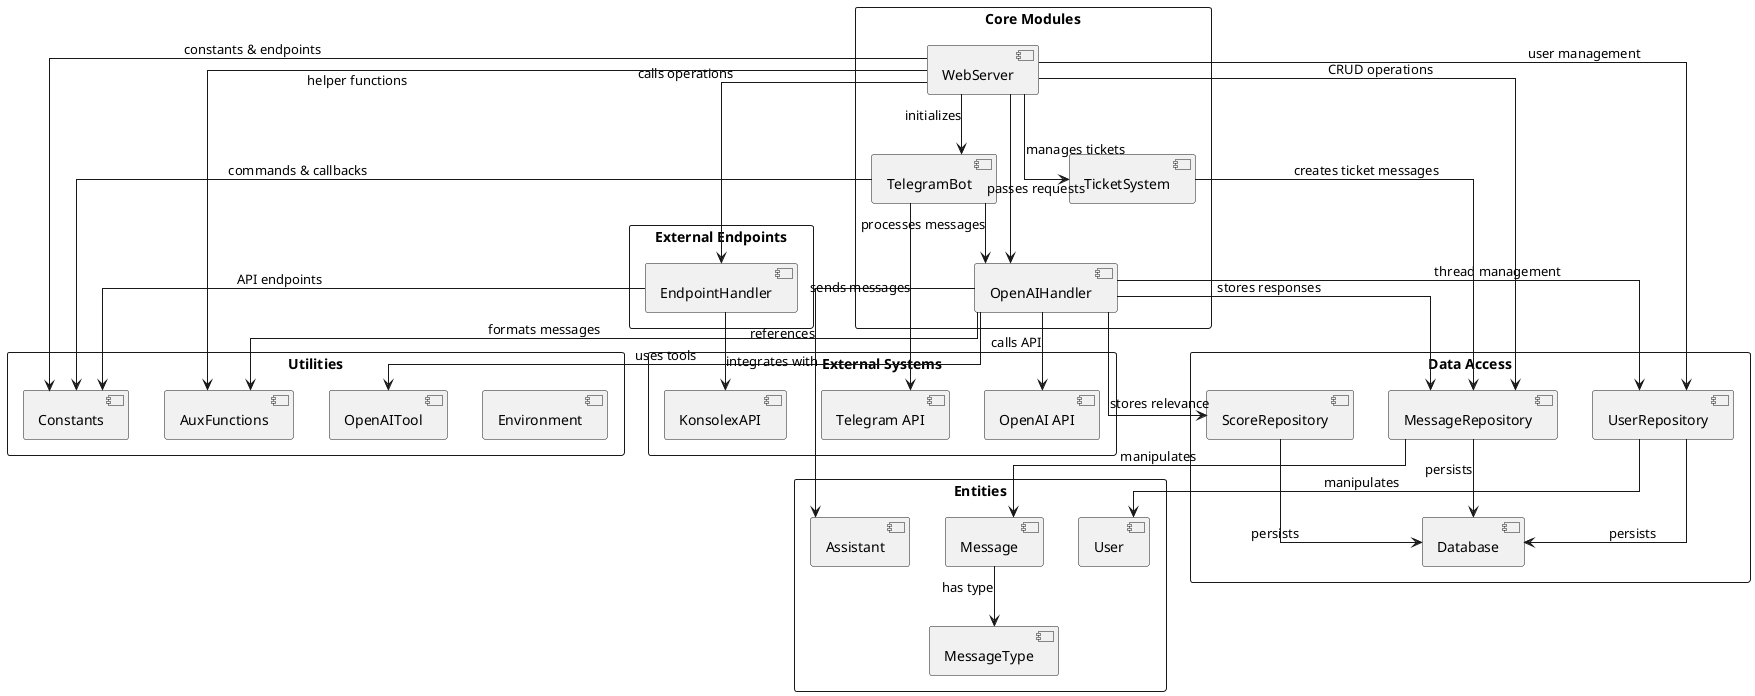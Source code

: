 @startuml System-Architecture
skinparam componentStyle uml2
skinparam backgroundColor white
skinparam linetype ortho
skinparam packageStyle rectangle

package "Core Modules" {
  [WebServer] as WebServer
  [TelegramBot] as TelegramBot
  [OpenAIHandler] as OpenAIHandler
  [TicketSystem] as TicketSystem
}

package "Utilities" {
  [Environment] as Env
  [Constants] as Const
  [AuxFunctions] as Aux
  [OpenAITool] as OAITool
}

package "Data Access" {
  [MessageRepository] as MsgRepo
  [UserRepository] as UserRepo
  [ScoreRepository] as ScoreRepo
  [Database] as DB
}

package "External Endpoints" {
  [EndpointHandler] as Endpoint
}

package "Entities" {
  [User] as User
  [Message] as Message
  [Assistant] as Assistant
  [MessageType] as MsgType
}

package "External Systems" {
  [OpenAI API] as OpenAI
  [KonsolexAPI] as Konsolex
  [Telegram API] as TelegramAPI
}

' Core module relationships
WebServer --> TelegramBot : initializes
WebServer --> OpenAIHandler : passes requests
WebServer --> TicketSystem : manages tickets
WebServer --> Endpoint : calls operations
TelegramBot --> OpenAIHandler : processes messages

' Data flow relationships
WebServer --> MsgRepo : CRUD operations
WebServer --> UserRepo : user management
OpenAIHandler --> MsgRepo : stores responses
OpenAIHandler --> UserRepo : thread management
OpenAIHandler --> ScoreRepo : stores relevance
TicketSystem --> MsgRepo : creates ticket messages

' Utility usage
OpenAIHandler --> OAITool : uses tools
OpenAIHandler --> Aux : formats messages
WebServer --> Aux : helper functions
WebServer --> Const : constants & endpoints
TelegramBot --> Const : commands & callbacks
Endpoint --> Const : API endpoints

' Entity relationships
MsgRepo --> Message : manipulates
UserRepo --> User : manipulates
OpenAIHandler --> Assistant : references
Message --> MsgType : has type

' External systems integration
OpenAIHandler --> OpenAI : calls API
Endpoint --> Konsolex : integrates with
TelegramBot --> TelegramAPI : sends messages

' Data persistence
MsgRepo --> DB : persists
UserRepo --> DB : persists
ScoreRepo --> DB : persists

@enduml
